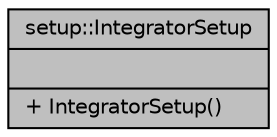 digraph "setup::IntegratorSetup"
{
 // LATEX_PDF_SIZE
  edge [fontname="Helvetica",fontsize="10",labelfontname="Helvetica",labelfontsize="10"];
  node [fontname="Helvetica",fontsize="10",shape=record];
  Node1 [label="{setup::IntegratorSetup\n||+ IntegratorSetup()\l}",height=0.2,width=0.4,color="black", fillcolor="grey75", style="filled", fontcolor="black",tooltip="Setup Integrator."];
}
